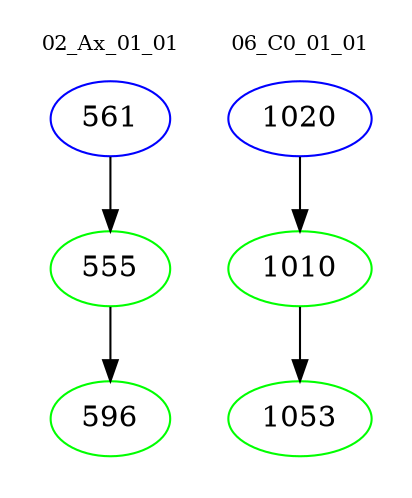 digraph{
subgraph cluster_0 {
color = white
label = "02_Ax_01_01";
fontsize=10;
T0_561 [label="561", color="blue"]
T0_561 -> T0_555 [color="black"]
T0_555 [label="555", color="green"]
T0_555 -> T0_596 [color="black"]
T0_596 [label="596", color="green"]
}
subgraph cluster_1 {
color = white
label = "06_C0_01_01";
fontsize=10;
T1_1020 [label="1020", color="blue"]
T1_1020 -> T1_1010 [color="black"]
T1_1010 [label="1010", color="green"]
T1_1010 -> T1_1053 [color="black"]
T1_1053 [label="1053", color="green"]
}
}
